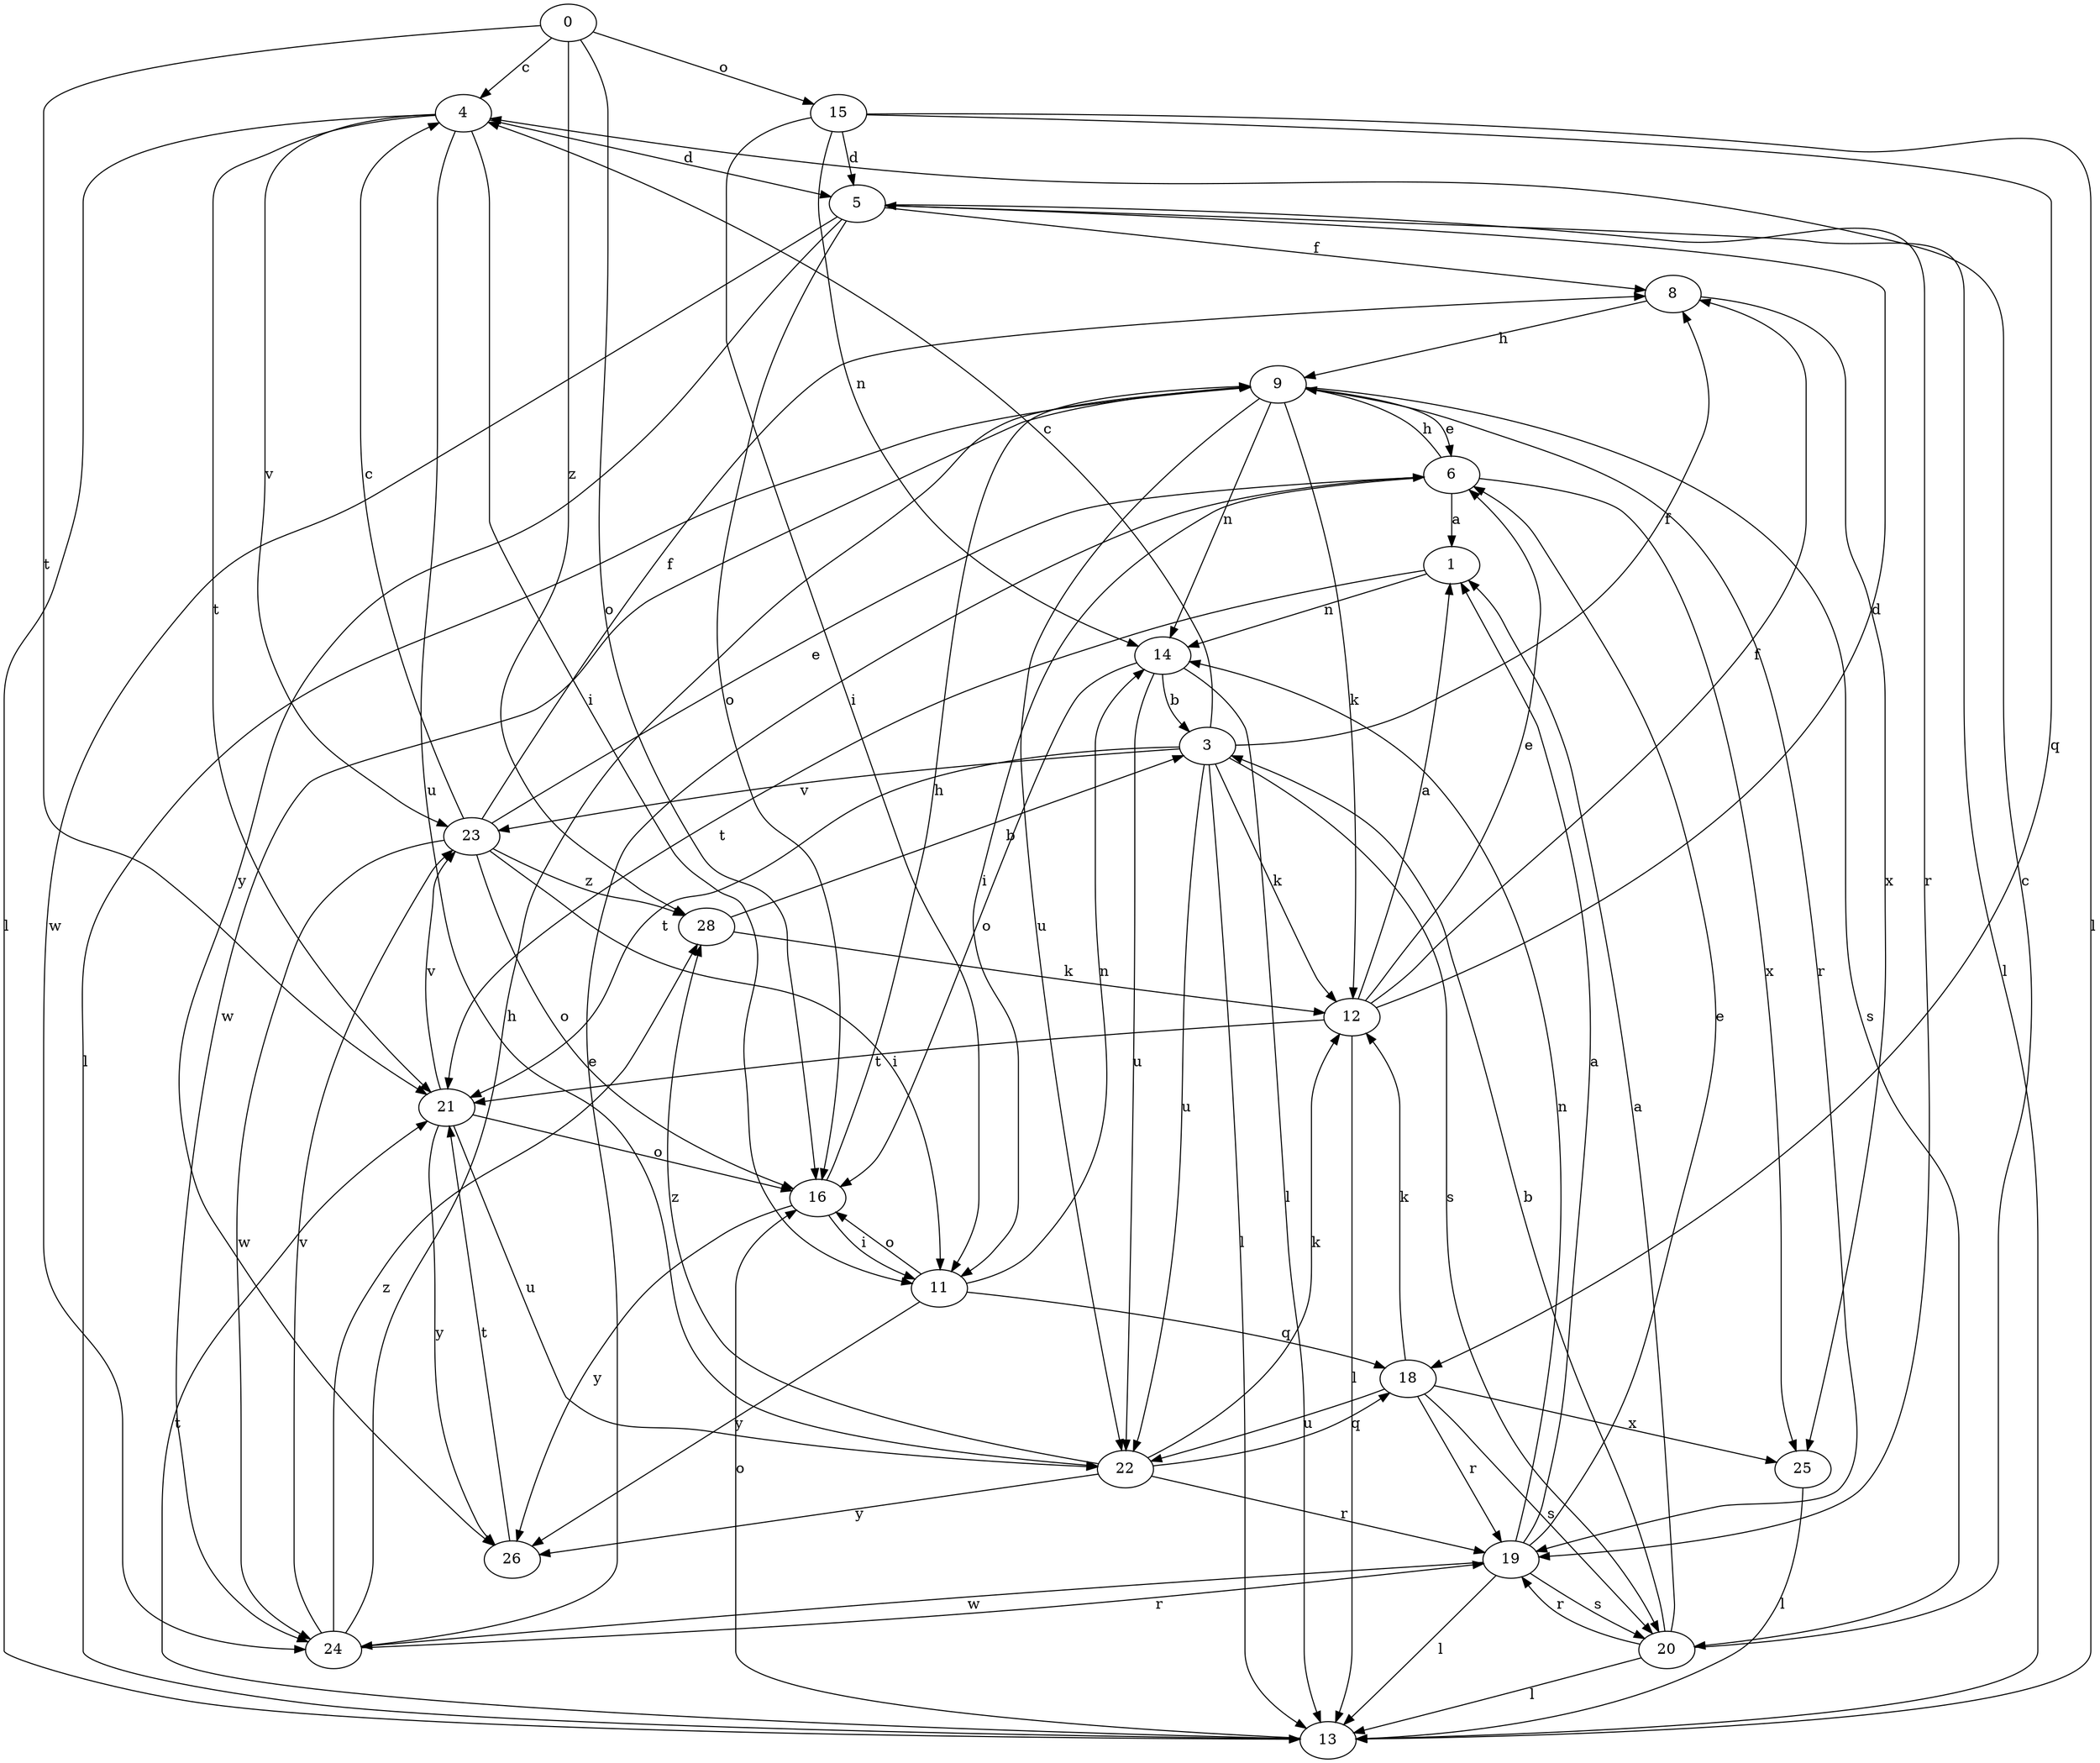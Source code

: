 strict digraph  {
0;
1;
3;
4;
5;
6;
8;
9;
11;
12;
13;
14;
15;
16;
18;
19;
20;
21;
22;
23;
24;
25;
26;
28;
0 -> 4  [label=c];
0 -> 15  [label=o];
0 -> 16  [label=o];
0 -> 21  [label=t];
0 -> 28  [label=z];
1 -> 14  [label=n];
1 -> 21  [label=t];
3 -> 4  [label=c];
3 -> 8  [label=f];
3 -> 12  [label=k];
3 -> 13  [label=l];
3 -> 20  [label=s];
3 -> 21  [label=t];
3 -> 22  [label=u];
3 -> 23  [label=v];
4 -> 5  [label=d];
4 -> 11  [label=i];
4 -> 13  [label=l];
4 -> 21  [label=t];
4 -> 22  [label=u];
4 -> 23  [label=v];
5 -> 8  [label=f];
5 -> 13  [label=l];
5 -> 16  [label=o];
5 -> 19  [label=r];
5 -> 24  [label=w];
5 -> 26  [label=y];
6 -> 1  [label=a];
6 -> 9  [label=h];
6 -> 11  [label=i];
6 -> 25  [label=x];
8 -> 9  [label=h];
8 -> 25  [label=x];
9 -> 6  [label=e];
9 -> 12  [label=k];
9 -> 13  [label=l];
9 -> 14  [label=n];
9 -> 19  [label=r];
9 -> 20  [label=s];
9 -> 22  [label=u];
9 -> 24  [label=w];
11 -> 14  [label=n];
11 -> 16  [label=o];
11 -> 18  [label=q];
11 -> 26  [label=y];
12 -> 1  [label=a];
12 -> 5  [label=d];
12 -> 6  [label=e];
12 -> 8  [label=f];
12 -> 13  [label=l];
12 -> 21  [label=t];
13 -> 16  [label=o];
13 -> 21  [label=t];
14 -> 3  [label=b];
14 -> 13  [label=l];
14 -> 16  [label=o];
14 -> 22  [label=u];
15 -> 5  [label=d];
15 -> 11  [label=i];
15 -> 13  [label=l];
15 -> 14  [label=n];
15 -> 18  [label=q];
16 -> 9  [label=h];
16 -> 11  [label=i];
16 -> 26  [label=y];
18 -> 12  [label=k];
18 -> 19  [label=r];
18 -> 20  [label=s];
18 -> 22  [label=u];
18 -> 25  [label=x];
19 -> 1  [label=a];
19 -> 6  [label=e];
19 -> 13  [label=l];
19 -> 14  [label=n];
19 -> 20  [label=s];
19 -> 24  [label=w];
20 -> 1  [label=a];
20 -> 3  [label=b];
20 -> 4  [label=c];
20 -> 13  [label=l];
20 -> 19  [label=r];
21 -> 16  [label=o];
21 -> 22  [label=u];
21 -> 23  [label=v];
21 -> 26  [label=y];
22 -> 12  [label=k];
22 -> 18  [label=q];
22 -> 19  [label=r];
22 -> 26  [label=y];
22 -> 28  [label=z];
23 -> 4  [label=c];
23 -> 6  [label=e];
23 -> 8  [label=f];
23 -> 11  [label=i];
23 -> 16  [label=o];
23 -> 24  [label=w];
23 -> 28  [label=z];
24 -> 6  [label=e];
24 -> 9  [label=h];
24 -> 19  [label=r];
24 -> 23  [label=v];
24 -> 28  [label=z];
25 -> 13  [label=l];
26 -> 21  [label=t];
28 -> 3  [label=b];
28 -> 12  [label=k];
}
